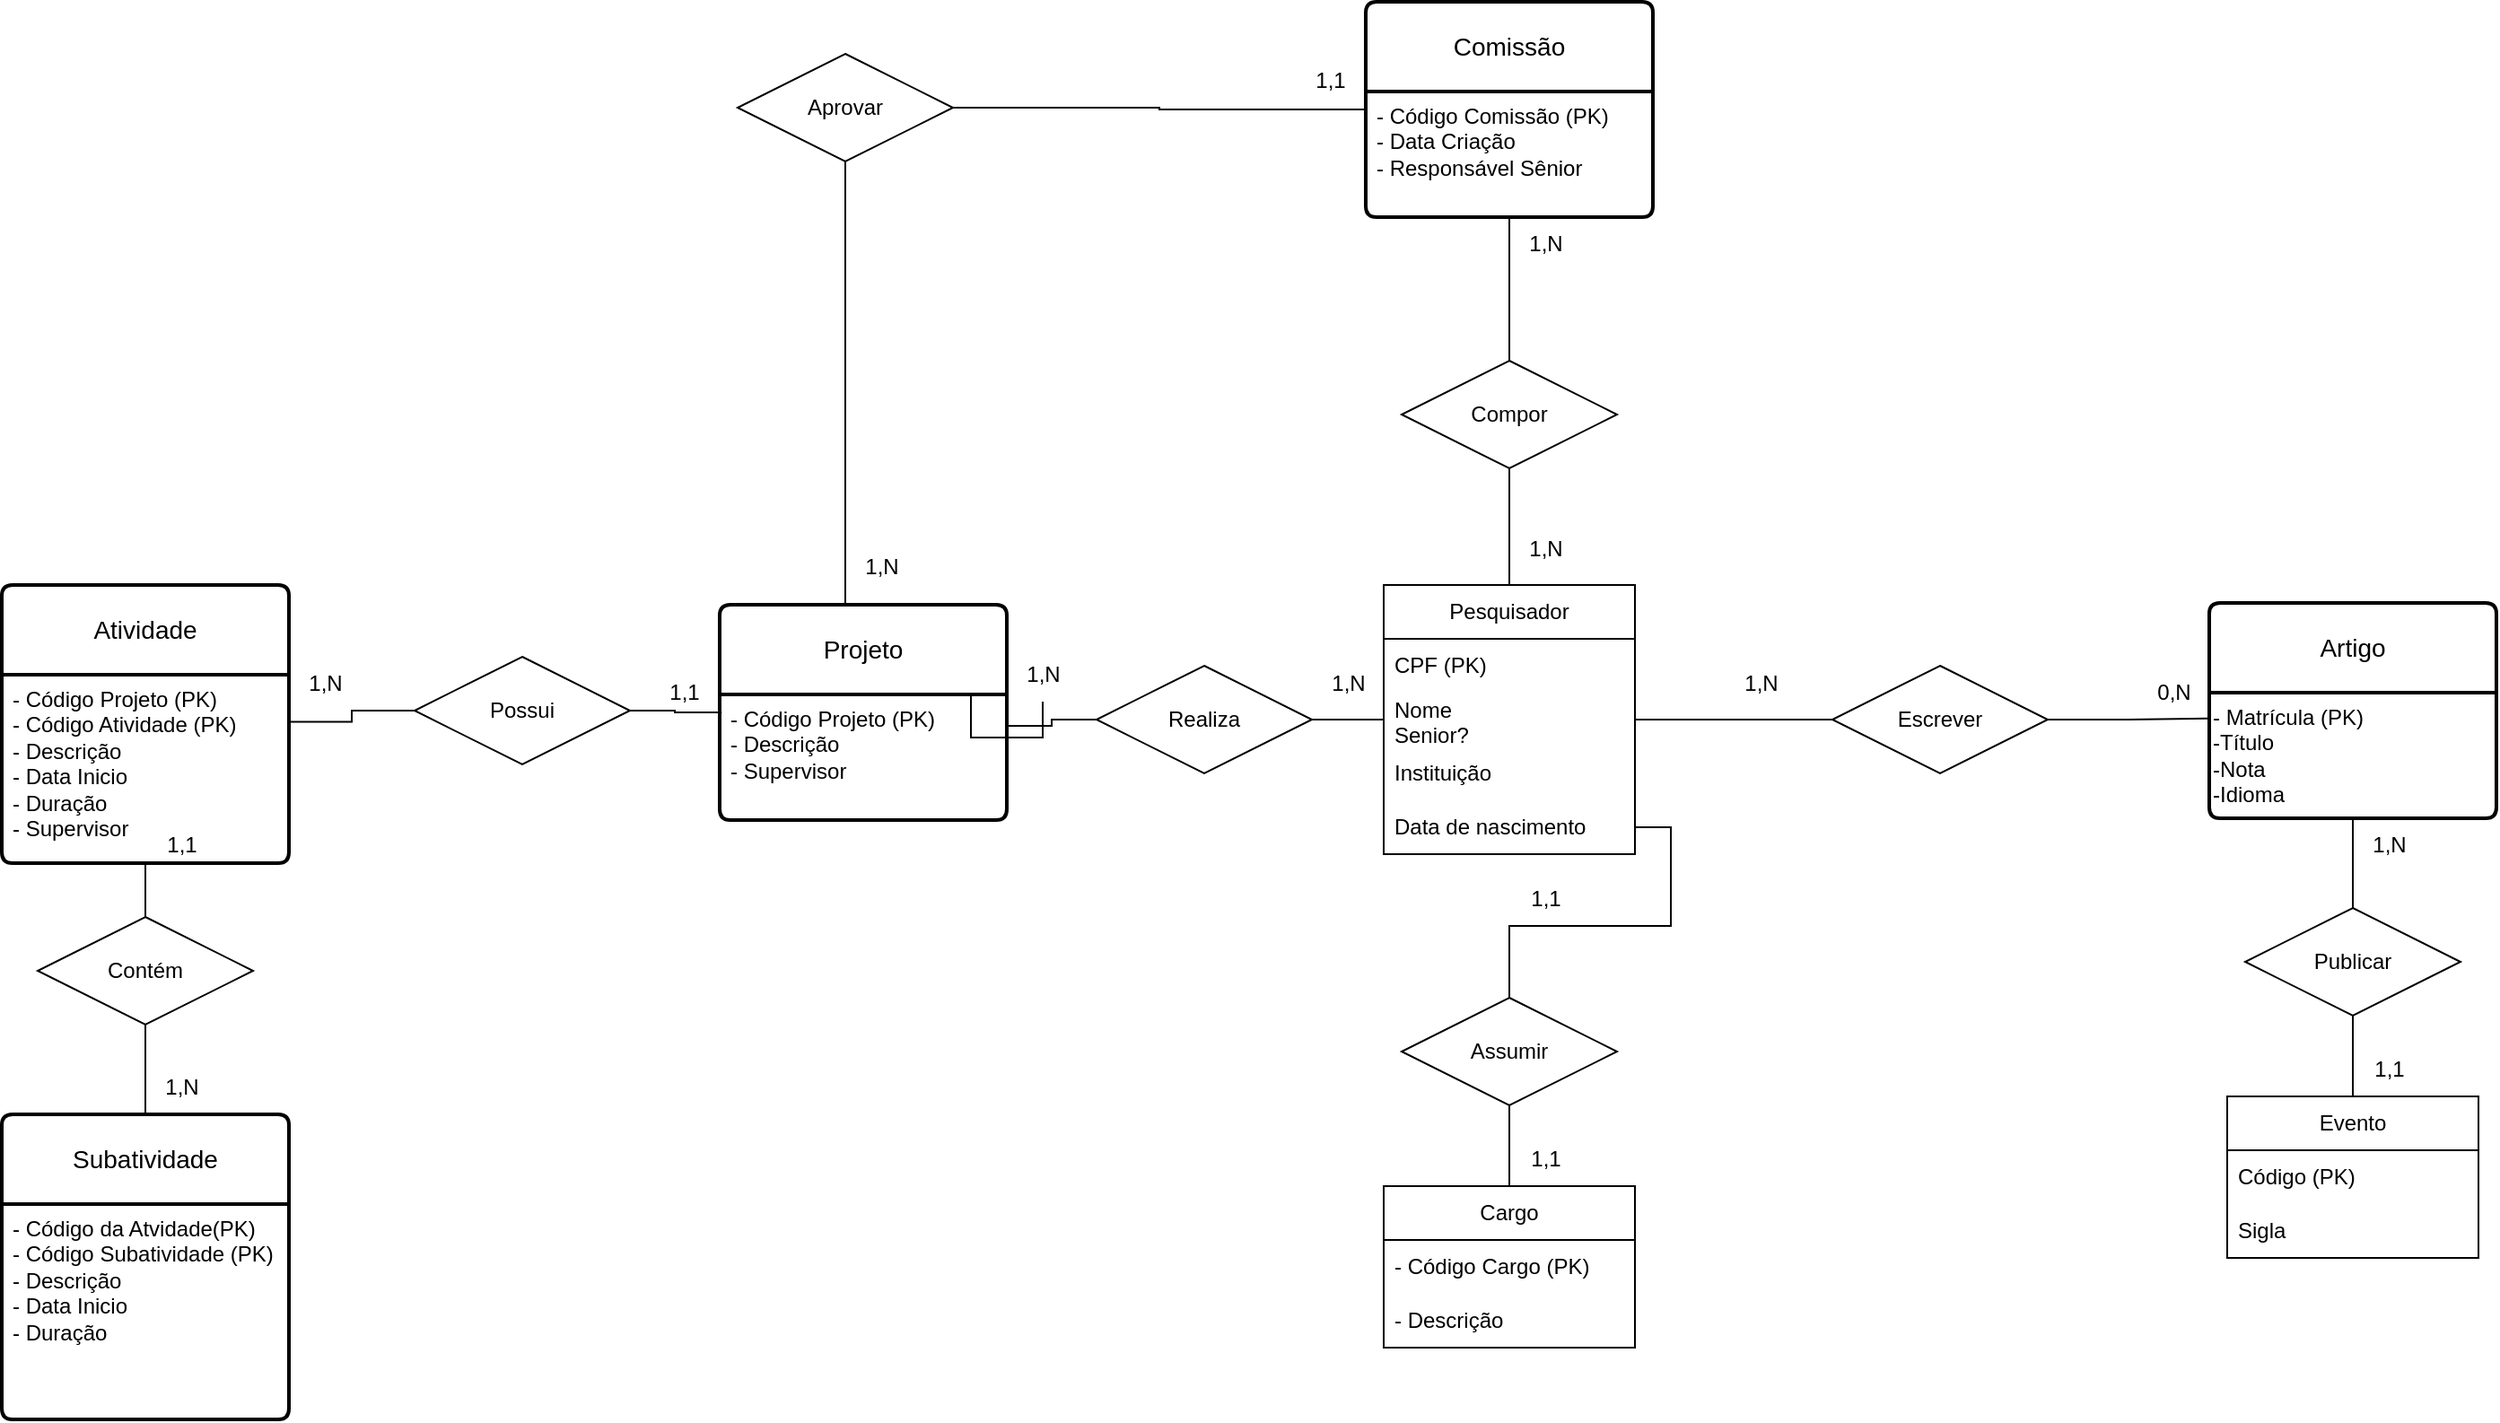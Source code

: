 <mxfile version="24.6.3" type="google" pages="2">
  <diagram id="R2lEEEUBdFMjLlhIrx00" name="Page-1">
    <mxGraphModel dx="2835" dy="1903" grid="1" gridSize="10" guides="1" tooltips="1" connect="1" arrows="1" fold="1" page="1" pageScale="1" pageWidth="850" pageHeight="1100" math="0" shadow="0" extFonts="Permanent Marker^https://fonts.googleapis.com/css?family=Permanent+Marker">
      <root>
        <mxCell id="0" />
        <mxCell id="1" parent="0" />
        <mxCell id="Smx8bIJCaOYHprBlWgsa-5" style="edgeStyle=none;rounded=0;orthogonalLoop=1;jettySize=auto;html=1;exitX=0.5;exitY=1;exitDx=0;exitDy=0;endArrow=none;endFill=0;" parent="1" source="sopRcR-KDbMupNtGTnjP-26" edge="1">
          <mxGeometry relative="1" as="geometry">
            <mxPoint x="150.0" y="335" as="targetPoint" />
          </mxGeometry>
        </mxCell>
        <mxCell id="sopRcR-KDbMupNtGTnjP-26" value="Aprovar" style="shape=rhombus;perimeter=rhombusPerimeter;whiteSpace=wrap;html=1;align=center;" parent="1" vertex="1">
          <mxGeometry x="90" y="-11" width="120" height="60" as="geometry" />
        </mxCell>
        <mxCell id="sopRcR-KDbMupNtGTnjP-32" value="1,1" style="text;html=1;align=center;verticalAlign=middle;resizable=0;points=[];autosize=1;strokeColor=none;fillColor=none;" parent="1" vertex="1">
          <mxGeometry x="400" y="-11" width="40" height="30" as="geometry" />
        </mxCell>
        <mxCell id="mYLIAVt1_VowKoSVpf7--23" style="edgeStyle=orthogonalEdgeStyle;rounded=0;orthogonalLoop=1;jettySize=auto;html=1;exitX=0.5;exitY=1;exitDx=0;exitDy=0;entryX=0.5;entryY=0;entryDx=0;entryDy=0;endArrow=none;endFill=0;" parent="1" source="sopRcR-KDbMupNtGTnjP-28" target="mYLIAVt1_VowKoSVpf7--19" edge="1">
          <mxGeometry relative="1" as="geometry" />
        </mxCell>
        <mxCell id="sopRcR-KDbMupNtGTnjP-28" value="Compor" style="shape=rhombus;perimeter=rhombusPerimeter;whiteSpace=wrap;html=1;align=center;" parent="1" vertex="1">
          <mxGeometry x="460" y="160" width="120" height="60" as="geometry" />
        </mxCell>
        <mxCell id="sopRcR-KDbMupNtGTnjP-35" value="1,N&lt;span style=&quot;color: rgba(0, 0, 0, 0); font-family: monospace; font-size: 0px; text-align: start;&quot;&gt;%3CmxGraphModel%3E%3Croot%3E%3CmxCell%20id%3D%220%22%2F%3E%3CmxCell%20id%3D%221%22%20parent%3D%220%22%2F%3E%3CmxCell%20id%3D%222%22%20value%3D%22Cargo%22%20style%3D%22whiteSpace%3Dwrap%3Bhtml%3D1%3Balign%3Dcenter%3B%22%20vertex%3D%221%22%20parent%3D%221%22%3E%3CmxGeometry%20x%3D%2240%22%20y%3D%22370%22%20width%3D%22100%22%20height%3D%2240%22%20as%3D%22geometry%22%2F%3E%3C%2FmxCell%3E%3C%2Froot%3E%3C%2FmxGraphModel%3E&lt;/span&gt;" style="text;html=1;align=center;verticalAlign=middle;resizable=0;points=[];autosize=1;strokeColor=none;fillColor=none;" parent="1" vertex="1">
          <mxGeometry x="520" y="80" width="40" height="30" as="geometry" />
        </mxCell>
        <mxCell id="sopRcR-KDbMupNtGTnjP-36" value="1,N" style="text;html=1;align=center;verticalAlign=middle;resizable=0;points=[];autosize=1;strokeColor=none;fillColor=none;" parent="1" vertex="1">
          <mxGeometry x="520" y="250" width="40" height="30" as="geometry" />
        </mxCell>
        <mxCell id="sopRcR-KDbMupNtGTnjP-40" value="1,1" style="text;html=1;align=center;verticalAlign=middle;resizable=0;points=[];autosize=1;strokeColor=none;fillColor=none;" parent="1" vertex="1">
          <mxGeometry x="40" y="330" width="40" height="30" as="geometry" />
        </mxCell>
        <mxCell id="sopRcR-KDbMupNtGTnjP-41" value="1,N" style="text;html=1;align=center;verticalAlign=middle;resizable=0;points=[];autosize=1;strokeColor=none;fillColor=none;" parent="1" vertex="1">
          <mxGeometry x="150" y="260" width="40" height="30" as="geometry" />
        </mxCell>
        <mxCell id="V5zumWaYjX5LMZ9myILu-4" value="" style="edgeStyle=orthogonalEdgeStyle;rounded=0;orthogonalLoop=1;jettySize=auto;html=1;" edge="1" parent="1" source="sopRcR-KDbMupNtGTnjP-42" target="Smx8bIJCaOYHprBlWgsa-37">
          <mxGeometry relative="1" as="geometry" />
        </mxCell>
        <mxCell id="sopRcR-KDbMupNtGTnjP-42" value="1,N" style="text;html=1;align=center;verticalAlign=middle;resizable=0;points=[];autosize=1;strokeColor=none;fillColor=none;" parent="1" vertex="1">
          <mxGeometry x="240" y="320" width="40" height="30" as="geometry" />
        </mxCell>
        <mxCell id="sopRcR-KDbMupNtGTnjP-43" value="1,N" style="text;html=1;align=center;verticalAlign=middle;resizable=0;points=[];autosize=1;strokeColor=none;fillColor=none;" parent="1" vertex="1">
          <mxGeometry x="410" y="325" width="40" height="30" as="geometry" />
        </mxCell>
        <mxCell id="mYLIAVt1_VowKoSVpf7--15" style="edgeStyle=orthogonalEdgeStyle;rounded=0;orthogonalLoop=1;jettySize=auto;html=1;exitX=0.5;exitY=1;exitDx=0;exitDy=0;entryX=0.5;entryY=0;entryDx=0;entryDy=0;endArrow=none;endFill=0;" parent="1" source="sopRcR-KDbMupNtGTnjP-44" target="mYLIAVt1_VowKoSVpf7--11" edge="1">
          <mxGeometry relative="1" as="geometry" />
        </mxCell>
        <mxCell id="mYLIAVt1_VowKoSVpf7--30" style="edgeStyle=orthogonalEdgeStyle;rounded=0;orthogonalLoop=1;jettySize=auto;html=1;endArrow=none;endFill=0;" parent="1" source="sopRcR-KDbMupNtGTnjP-44" target="mYLIAVt1_VowKoSVpf7--24" edge="1">
          <mxGeometry relative="1" as="geometry" />
        </mxCell>
        <mxCell id="sopRcR-KDbMupNtGTnjP-44" value="Assumir" style="shape=rhombus;perimeter=rhombusPerimeter;whiteSpace=wrap;html=1;align=center;" parent="1" vertex="1">
          <mxGeometry x="460" y="515" width="120" height="60" as="geometry" />
        </mxCell>
        <mxCell id="sopRcR-KDbMupNtGTnjP-46" value="1,1" style="text;html=1;align=center;verticalAlign=middle;resizable=0;points=[];autosize=1;strokeColor=none;fillColor=none;" parent="1" vertex="1">
          <mxGeometry x="520" y="590" width="40" height="30" as="geometry" />
        </mxCell>
        <mxCell id="sopRcR-KDbMupNtGTnjP-47" value="1,1" style="text;html=1;align=center;verticalAlign=middle;resizable=0;points=[];autosize=1;strokeColor=none;fillColor=none;" parent="1" vertex="1">
          <mxGeometry x="520" y="445" width="40" height="30" as="geometry" />
        </mxCell>
        <mxCell id="sopRcR-KDbMupNtGTnjP-48" value="Escrever" style="shape=rhombus;perimeter=rhombusPerimeter;whiteSpace=wrap;html=1;align=center;" parent="1" vertex="1">
          <mxGeometry x="700" y="330" width="120" height="60" as="geometry" />
        </mxCell>
        <mxCell id="sopRcR-KDbMupNtGTnjP-53" value="1,N" style="text;html=1;align=center;verticalAlign=middle;resizable=0;points=[];autosize=1;strokeColor=none;fillColor=none;" parent="1" vertex="1">
          <mxGeometry x="640" y="325" width="40" height="30" as="geometry" />
        </mxCell>
        <mxCell id="sopRcR-KDbMupNtGTnjP-54" value="0,N" style="text;html=1;align=center;verticalAlign=middle;resizable=0;points=[];autosize=1;strokeColor=none;fillColor=none;" parent="1" vertex="1">
          <mxGeometry x="870" y="330" width="40" height="30" as="geometry" />
        </mxCell>
        <mxCell id="mYLIAVt1_VowKoSVpf7--36" style="edgeStyle=orthogonalEdgeStyle;rounded=0;orthogonalLoop=1;jettySize=auto;html=1;exitX=0.5;exitY=1;exitDx=0;exitDy=0;entryX=0.5;entryY=0;entryDx=0;entryDy=0;endArrow=none;endFill=0;" parent="1" source="sopRcR-KDbMupNtGTnjP-55" target="mYLIAVt1_VowKoSVpf7--32" edge="1">
          <mxGeometry relative="1" as="geometry" />
        </mxCell>
        <mxCell id="sopRcR-KDbMupNtGTnjP-55" value="Publicar" style="shape=rhombus;perimeter=rhombusPerimeter;whiteSpace=wrap;html=1;align=center;" parent="1" vertex="1">
          <mxGeometry x="930" y="465" width="120" height="60" as="geometry" />
        </mxCell>
        <mxCell id="sopRcR-KDbMupNtGTnjP-58" value="1,N" style="text;html=1;align=center;verticalAlign=middle;resizable=0;points=[];autosize=1;strokeColor=none;fillColor=none;" parent="1" vertex="1">
          <mxGeometry x="990" y="415" width="40" height="30" as="geometry" />
        </mxCell>
        <mxCell id="sopRcR-KDbMupNtGTnjP-59" value="1,1" style="text;html=1;align=center;verticalAlign=middle;resizable=0;points=[];autosize=1;strokeColor=none;fillColor=none;" parent="1" vertex="1">
          <mxGeometry x="990" y="540" width="40" height="30" as="geometry" />
        </mxCell>
        <mxCell id="Smx8bIJCaOYHprBlWgsa-1" style="edgeStyle=none;rounded=0;orthogonalLoop=1;jettySize=auto;html=1;exitX=1;exitY=0;exitDx=0;exitDy=0;" parent="1" source="sopRcR-KDbMupNtGTnjP-34" target="sopRcR-KDbMupNtGTnjP-34" edge="1">
          <mxGeometry relative="1" as="geometry" />
        </mxCell>
        <mxCell id="mYLIAVt1_VowKoSVpf7--1" style="edgeStyle=orthogonalEdgeStyle;rounded=0;orthogonalLoop=1;jettySize=auto;html=1;exitX=0;exitY=0.5;exitDx=0;exitDy=0;entryX=1;entryY=0.25;entryDx=0;entryDy=0;endArrow=none;endFill=0;" parent="1" source="sopRcR-KDbMupNtGTnjP-34" target="Smx8bIJCaOYHprBlWgsa-39" edge="1">
          <mxGeometry relative="1" as="geometry" />
        </mxCell>
        <mxCell id="sopRcR-KDbMupNtGTnjP-34" value="Possui" style="shape=rhombus;perimeter=rhombusPerimeter;whiteSpace=wrap;html=1;align=center;" parent="1" vertex="1">
          <mxGeometry x="-90" y="325" width="120" height="60" as="geometry" />
        </mxCell>
        <mxCell id="sopRcR-KDbMupNtGTnjP-31" value="1,N" style="text;html=1;align=center;verticalAlign=middle;resizable=0;points=[];autosize=1;strokeColor=none;fillColor=none;" parent="1" vertex="1">
          <mxGeometry x="-160" y="325" width="40" height="30" as="geometry" />
        </mxCell>
        <mxCell id="mYLIAVt1_VowKoSVpf7--2" style="edgeStyle=orthogonalEdgeStyle;rounded=0;orthogonalLoop=1;jettySize=auto;html=1;entryX=0.5;entryY=1;entryDx=0;entryDy=0;endArrow=none;endFill=0;" parent="1" source="Smx8bIJCaOYHprBlWgsa-14" target="Smx8bIJCaOYHprBlWgsa-39" edge="1">
          <mxGeometry relative="1" as="geometry" />
        </mxCell>
        <mxCell id="mYLIAVt1_VowKoSVpf7--3" style="edgeStyle=orthogonalEdgeStyle;rounded=0;orthogonalLoop=1;jettySize=auto;html=1;exitX=0.5;exitY=1;exitDx=0;exitDy=0;endArrow=none;endFill=0;" parent="1" source="Smx8bIJCaOYHprBlWgsa-14" target="Smx8bIJCaOYHprBlWgsa-41" edge="1">
          <mxGeometry relative="1" as="geometry" />
        </mxCell>
        <mxCell id="Smx8bIJCaOYHprBlWgsa-14" value="Contém" style="shape=rhombus;perimeter=rhombusPerimeter;whiteSpace=wrap;html=1;align=center;" parent="1" vertex="1">
          <mxGeometry x="-300" y="470" width="120" height="60" as="geometry" />
        </mxCell>
        <mxCell id="Smx8bIJCaOYHprBlWgsa-17" value="1,1" style="text;html=1;align=center;verticalAlign=middle;resizable=0;points=[];autosize=1;strokeColor=none;fillColor=none;" parent="1" vertex="1">
          <mxGeometry x="-240" y="415" width="40" height="30" as="geometry" />
        </mxCell>
        <mxCell id="Smx8bIJCaOYHprBlWgsa-18" value="1,N" style="text;html=1;align=center;verticalAlign=middle;resizable=0;points=[];autosize=1;strokeColor=none;fillColor=none;" parent="1" vertex="1">
          <mxGeometry x="-240" y="550" width="40" height="30" as="geometry" />
        </mxCell>
        <mxCell id="Smx8bIJCaOYHprBlWgsa-82" style="edgeStyle=orthogonalEdgeStyle;rounded=0;orthogonalLoop=1;jettySize=auto;html=1;entryX=1;entryY=0.5;entryDx=0;entryDy=0;endArrow=none;endFill=0;" parent="1" source="Smx8bIJCaOYHprBlWgsa-32" target="sopRcR-KDbMupNtGTnjP-26" edge="1">
          <mxGeometry relative="1" as="geometry" />
        </mxCell>
        <mxCell id="Smx8bIJCaOYHprBlWgsa-32" value="Comissão" style="swimlane;childLayout=stackLayout;horizontal=1;startSize=50;horizontalStack=0;rounded=1;fontSize=14;fontStyle=0;strokeWidth=2;resizeParent=0;resizeLast=1;shadow=0;dashed=0;align=center;arcSize=4;whiteSpace=wrap;html=1;" parent="1" vertex="1">
          <mxGeometry x="440" y="-40" width="160" height="120" as="geometry" />
        </mxCell>
        <mxCell id="Smx8bIJCaOYHprBlWgsa-33" value="- Código Comissão (PK)&lt;div&gt;- Data Criação&lt;/div&gt;&lt;div&gt;- Responsável Sênior&lt;/div&gt;" style="align=left;strokeColor=none;fillColor=none;spacingLeft=4;fontSize=12;verticalAlign=top;resizable=0;rotatable=0;part=1;html=1;" parent="Smx8bIJCaOYHprBlWgsa-32" vertex="1">
          <mxGeometry y="50" width="160" height="70" as="geometry" />
        </mxCell>
        <mxCell id="Smx8bIJCaOYHprBlWgsa-35" style="edgeStyle=none;rounded=0;orthogonalLoop=1;jettySize=auto;html=1;exitX=0.5;exitY=1;exitDx=0;exitDy=0;entryX=0.5;entryY=0;entryDx=0;entryDy=0;endArrow=none;endFill=0;" parent="1" source="Smx8bIJCaOYHprBlWgsa-33" target="sopRcR-KDbMupNtGTnjP-28" edge="1">
          <mxGeometry relative="1" as="geometry" />
        </mxCell>
        <mxCell id="Smx8bIJCaOYHprBlWgsa-36" value="Projeto" style="swimlane;childLayout=stackLayout;horizontal=1;startSize=50;horizontalStack=0;rounded=1;fontSize=14;fontStyle=0;strokeWidth=2;resizeParent=0;resizeLast=1;shadow=0;dashed=0;align=center;arcSize=4;whiteSpace=wrap;html=1;" parent="1" vertex="1">
          <mxGeometry x="80" y="296" width="160" height="120" as="geometry" />
        </mxCell>
        <mxCell id="Smx8bIJCaOYHprBlWgsa-37" value="&lt;div&gt;&lt;font style=&quot;vertical-align: inherit;&quot;&gt;&lt;font style=&quot;vertical-align: inherit;&quot;&gt;&lt;font style=&quot;vertical-align: inherit;&quot;&gt;&lt;font style=&quot;vertical-align: inherit;&quot;&gt;&lt;font style=&quot;vertical-align: inherit;&quot;&gt;&lt;font style=&quot;vertical-align: inherit;&quot;&gt;- Código Projeto (PK)&lt;/font&gt;&lt;/font&gt;&lt;/font&gt;&lt;/font&gt;&lt;/font&gt;&lt;/font&gt;&lt;/div&gt;&lt;div&gt;&lt;font style=&quot;vertical-align: inherit;&quot;&gt;&lt;font style=&quot;vertical-align: inherit;&quot;&gt;&lt;font style=&quot;vertical-align: inherit;&quot;&gt;&lt;font style=&quot;vertical-align: inherit;&quot;&gt;&lt;font style=&quot;vertical-align: inherit;&quot;&gt;&lt;font style=&quot;vertical-align: inherit;&quot;&gt;&lt;font style=&quot;vertical-align: inherit;&quot;&gt;&lt;font style=&quot;vertical-align: inherit;&quot;&gt;- Descrição&amp;nbsp;&lt;/font&gt;&lt;/font&gt;&lt;br&gt;&lt;/font&gt;&lt;/font&gt;&lt;/font&gt;&lt;/font&gt;&lt;/font&gt;&lt;/font&gt;&lt;/div&gt;&lt;div&gt;&lt;font style=&quot;vertical-align: inherit;&quot;&gt;&lt;font style=&quot;vertical-align: inherit;&quot;&gt;&lt;font style=&quot;vertical-align: inherit;&quot;&gt;&lt;font style=&quot;vertical-align: inherit;&quot;&gt;&lt;font style=&quot;vertical-align: inherit;&quot;&gt;&lt;font style=&quot;vertical-align: inherit;&quot;&gt;&lt;font style=&quot;vertical-align: inherit;&quot;&gt;&lt;font style=&quot;vertical-align: inherit;&quot;&gt;- Supervisor&lt;/font&gt;&lt;/font&gt;&lt;/font&gt;&lt;/font&gt;&lt;/font&gt;&lt;/font&gt;&lt;/font&gt;&lt;/font&gt;&lt;/div&gt;" style="align=left;strokeColor=none;fillColor=none;spacingLeft=4;fontSize=12;verticalAlign=top;resizable=0;rotatable=0;part=1;html=1;" parent="Smx8bIJCaOYHprBlWgsa-36" vertex="1">
          <mxGeometry y="50" width="160" height="70" as="geometry" />
        </mxCell>
        <mxCell id="Smx8bIJCaOYHprBlWgsa-38" value="Atividade" style="swimlane;childLayout=stackLayout;horizontal=1;startSize=50;horizontalStack=0;rounded=1;fontSize=14;fontStyle=0;strokeWidth=2;resizeParent=0;resizeLast=1;shadow=0;dashed=0;align=center;arcSize=4;whiteSpace=wrap;html=1;" parent="1" vertex="1">
          <mxGeometry x="-320" y="285" width="160" height="155" as="geometry" />
        </mxCell>
        <mxCell id="Smx8bIJCaOYHprBlWgsa-39" value="&lt;div&gt;- Código Projeto (PK)&lt;/div&gt;&lt;div&gt;&lt;span style=&quot;background-color: initial;&quot;&gt;- Código Atividade (PK)&lt;/span&gt;&lt;/div&gt;&lt;div&gt;&lt;div&gt;- Descrição&amp;nbsp;&lt;/div&gt;&lt;div&gt;- Data Inicio&lt;/div&gt;&lt;div&gt;- Duração&lt;/div&gt;&lt;div&gt;- Supervisor&lt;/div&gt;&lt;div&gt;&lt;br&gt;&lt;/div&gt;&lt;div&gt;&lt;br&gt;&lt;/div&gt;&lt;/div&gt;" style="align=left;strokeColor=none;fillColor=none;spacingLeft=4;fontSize=12;verticalAlign=top;resizable=0;rotatable=0;part=1;html=1;" parent="Smx8bIJCaOYHprBlWgsa-38" vertex="1">
          <mxGeometry y="50" width="160" height="105" as="geometry" />
        </mxCell>
        <mxCell id="Smx8bIJCaOYHprBlWgsa-41" value="Subatividade" style="swimlane;childLayout=stackLayout;horizontal=1;startSize=50;horizontalStack=0;rounded=1;fontSize=14;fontStyle=0;strokeWidth=2;resizeParent=0;resizeLast=1;shadow=0;dashed=0;align=center;arcSize=4;whiteSpace=wrap;html=1;" parent="1" vertex="1">
          <mxGeometry x="-320" y="580" width="160" height="170" as="geometry" />
        </mxCell>
        <mxCell id="Smx8bIJCaOYHprBlWgsa-42" value="&lt;div&gt;- Código da Atvidade(PK)&lt;/div&gt;- Código Subatividade (PK)&lt;div&gt;- Descrição&lt;/div&gt;&lt;div&gt;- Data Inicio&amp;nbsp;&lt;/div&gt;&lt;div&gt;- Duração&lt;/div&gt;" style="align=left;strokeColor=none;fillColor=none;spacingLeft=4;fontSize=12;verticalAlign=top;resizable=0;rotatable=0;part=1;html=1;" parent="Smx8bIJCaOYHprBlWgsa-41" vertex="1">
          <mxGeometry y="50" width="160" height="120" as="geometry" />
        </mxCell>
        <mxCell id="Smx8bIJCaOYHprBlWgsa-43" style="edgeStyle=none;rounded=0;orthogonalLoop=1;jettySize=auto;html=1;exitX=1;exitY=0.25;exitDx=0;exitDy=0;" parent="1" source="Smx8bIJCaOYHprBlWgsa-41" target="Smx8bIJCaOYHprBlWgsa-41" edge="1">
          <mxGeometry relative="1" as="geometry" />
        </mxCell>
        <mxCell id="Smx8bIJCaOYHprBlWgsa-44" value="Artigo" style="swimlane;childLayout=stackLayout;horizontal=1;startSize=50;horizontalStack=0;rounded=1;fontSize=14;fontStyle=0;strokeWidth=2;resizeParent=0;resizeLast=1;shadow=0;dashed=0;align=center;arcSize=4;whiteSpace=wrap;html=1;" parent="1" vertex="1">
          <mxGeometry x="910" y="295" width="160" height="120" as="geometry" />
        </mxCell>
        <mxCell id="mYLIAVt1_VowKoSVpf7--4" value="- Matrícula (PK)&lt;div&gt;-Título&lt;/div&gt;&lt;div&gt;-Nota&lt;/div&gt;&lt;div&gt;-Idioma&lt;/div&gt;" style="text;html=1;align=left;verticalAlign=middle;resizable=0;points=[];autosize=1;strokeColor=none;fillColor=none;" parent="Smx8bIJCaOYHprBlWgsa-44" vertex="1">
          <mxGeometry y="50" width="160" height="70" as="geometry" />
        </mxCell>
        <mxCell id="mYLIAVt1_VowKoSVpf7--6" style="edgeStyle=orthogonalEdgeStyle;rounded=0;orthogonalLoop=1;jettySize=auto;html=1;entryX=0.5;entryY=0;entryDx=0;entryDy=0;endArrow=none;endFill=0;" parent="1" source="mYLIAVt1_VowKoSVpf7--4" target="sopRcR-KDbMupNtGTnjP-55" edge="1">
          <mxGeometry relative="1" as="geometry" />
        </mxCell>
        <mxCell id="mYLIAVt1_VowKoSVpf7--25" style="edgeStyle=orthogonalEdgeStyle;rounded=0;orthogonalLoop=1;jettySize=auto;html=1;exitX=1;exitY=0.5;exitDx=0;exitDy=0;entryX=0;entryY=0.5;entryDx=0;entryDy=0;endArrow=none;endFill=0;" parent="1" source="sopRcR-KDbMupNtGTnjP-37" target="mYLIAVt1_VowKoSVpf7--21" edge="1">
          <mxGeometry relative="1" as="geometry" />
        </mxCell>
        <mxCell id="mYLIAVt1_VowKoSVpf7--31" style="edgeStyle=orthogonalEdgeStyle;rounded=0;orthogonalLoop=1;jettySize=auto;html=1;exitX=0;exitY=0.5;exitDx=0;exitDy=0;entryX=1;entryY=0.25;entryDx=0;entryDy=0;endArrow=none;endFill=0;" parent="1" source="sopRcR-KDbMupNtGTnjP-37" target="Smx8bIJCaOYHprBlWgsa-37" edge="1">
          <mxGeometry relative="1" as="geometry" />
        </mxCell>
        <mxCell id="sopRcR-KDbMupNtGTnjP-37" value="Realiza" style="shape=rhombus;perimeter=rhombusPerimeter;whiteSpace=wrap;html=1;align=center;" parent="1" vertex="1">
          <mxGeometry x="290" y="330" width="120" height="60" as="geometry" />
        </mxCell>
        <mxCell id="mYLIAVt1_VowKoSVpf7--10" style="edgeStyle=orthogonalEdgeStyle;rounded=0;orthogonalLoop=1;jettySize=auto;html=1;exitX=1;exitY=0.5;exitDx=0;exitDy=0;entryX=0.007;entryY=0.143;entryDx=0;entryDy=0;entryPerimeter=0;endArrow=none;endFill=0;" parent="1" source="sopRcR-KDbMupNtGTnjP-34" target="Smx8bIJCaOYHprBlWgsa-37" edge="1">
          <mxGeometry relative="1" as="geometry" />
        </mxCell>
        <mxCell id="mYLIAVt1_VowKoSVpf7--11" value="Cargo" style="swimlane;fontStyle=0;childLayout=stackLayout;horizontal=1;startSize=30;horizontalStack=0;resizeParent=1;resizeParentMax=0;resizeLast=0;collapsible=1;marginBottom=0;whiteSpace=wrap;html=1;" parent="1" vertex="1">
          <mxGeometry x="450" y="620" width="140" height="90" as="geometry">
            <mxRectangle x="450" y="620" width="70" height="30" as="alternateBounds" />
          </mxGeometry>
        </mxCell>
        <mxCell id="mYLIAVt1_VowKoSVpf7--12" value="- Código Cargo (PK)" style="text;strokeColor=none;fillColor=none;align=left;verticalAlign=middle;spacingLeft=4;spacingRight=4;overflow=hidden;points=[[0,0.5],[1,0.5]];portConstraint=eastwest;rotatable=0;whiteSpace=wrap;html=1;" parent="mYLIAVt1_VowKoSVpf7--11" vertex="1">
          <mxGeometry y="30" width="140" height="30" as="geometry" />
        </mxCell>
        <mxCell id="mYLIAVt1_VowKoSVpf7--13" value="- Descrição" style="text;strokeColor=none;fillColor=none;align=left;verticalAlign=middle;spacingLeft=4;spacingRight=4;overflow=hidden;points=[[0,0.5],[1,0.5]];portConstraint=eastwest;rotatable=0;whiteSpace=wrap;html=1;" parent="mYLIAVt1_VowKoSVpf7--11" vertex="1">
          <mxGeometry y="60" width="140" height="30" as="geometry" />
        </mxCell>
        <mxCell id="mYLIAVt1_VowKoSVpf7--18" style="edgeStyle=orthogonalEdgeStyle;rounded=0;orthogonalLoop=1;jettySize=auto;html=1;exitX=1;exitY=0.5;exitDx=0;exitDy=0;entryX=-0.002;entryY=0.206;entryDx=0;entryDy=0;entryPerimeter=0;endArrow=none;endFill=0;" parent="1" source="sopRcR-KDbMupNtGTnjP-48" target="mYLIAVt1_VowKoSVpf7--4" edge="1">
          <mxGeometry relative="1" as="geometry" />
        </mxCell>
        <mxCell id="mYLIAVt1_VowKoSVpf7--19" value="Pesquisador" style="swimlane;fontStyle=0;childLayout=stackLayout;horizontal=1;startSize=30;horizontalStack=0;resizeParent=1;resizeParentMax=0;resizeLast=0;collapsible=1;marginBottom=0;whiteSpace=wrap;html=1;" parent="1" vertex="1">
          <mxGeometry x="450" y="285" width="140" height="150" as="geometry" />
        </mxCell>
        <mxCell id="mYLIAVt1_VowKoSVpf7--20" value="CPF (PK)" style="text;strokeColor=none;fillColor=none;align=left;verticalAlign=middle;spacingLeft=4;spacingRight=4;overflow=hidden;points=[[0,0.5],[1,0.5]];portConstraint=eastwest;rotatable=0;whiteSpace=wrap;html=1;" parent="mYLIAVt1_VowKoSVpf7--19" vertex="1">
          <mxGeometry y="30" width="140" height="30" as="geometry" />
        </mxCell>
        <mxCell id="mYLIAVt1_VowKoSVpf7--21" value="Nome&lt;div&gt;Senior?&amp;nbsp;&lt;/div&gt;" style="text;strokeColor=none;fillColor=none;align=left;verticalAlign=middle;spacingLeft=4;spacingRight=4;overflow=hidden;points=[[0,0.5],[1,0.5]];portConstraint=eastwest;rotatable=0;whiteSpace=wrap;html=1;" parent="mYLIAVt1_VowKoSVpf7--19" vertex="1">
          <mxGeometry y="60" width="140" height="30" as="geometry" />
        </mxCell>
        <mxCell id="mYLIAVt1_VowKoSVpf7--22" value="Instituição" style="text;strokeColor=none;fillColor=none;align=left;verticalAlign=middle;spacingLeft=4;spacingRight=4;overflow=hidden;points=[[0,0.5],[1,0.5]];portConstraint=eastwest;rotatable=0;whiteSpace=wrap;html=1;" parent="mYLIAVt1_VowKoSVpf7--19" vertex="1">
          <mxGeometry y="90" width="140" height="30" as="geometry" />
        </mxCell>
        <mxCell id="mYLIAVt1_VowKoSVpf7--24" value="Data de nascimento" style="text;strokeColor=none;fillColor=none;align=left;verticalAlign=middle;spacingLeft=4;spacingRight=4;overflow=hidden;points=[[0,0.5],[1,0.5]];portConstraint=eastwest;rotatable=0;whiteSpace=wrap;html=1;" parent="mYLIAVt1_VowKoSVpf7--19" vertex="1">
          <mxGeometry y="120" width="140" height="30" as="geometry" />
        </mxCell>
        <mxCell id="mYLIAVt1_VowKoSVpf7--27" style="edgeStyle=orthogonalEdgeStyle;rounded=0;orthogonalLoop=1;jettySize=auto;html=1;exitX=1;exitY=0.5;exitDx=0;exitDy=0;entryX=0;entryY=0.5;entryDx=0;entryDy=0;endArrow=none;endFill=0;" parent="1" source="mYLIAVt1_VowKoSVpf7--21" target="sopRcR-KDbMupNtGTnjP-48" edge="1">
          <mxGeometry relative="1" as="geometry" />
        </mxCell>
        <mxCell id="mYLIAVt1_VowKoSVpf7--32" value="Evento" style="swimlane;fontStyle=0;childLayout=stackLayout;horizontal=1;startSize=30;horizontalStack=0;resizeParent=1;resizeParentMax=0;resizeLast=0;collapsible=1;marginBottom=0;whiteSpace=wrap;html=1;" parent="1" vertex="1">
          <mxGeometry x="920" y="570" width="140" height="90" as="geometry" />
        </mxCell>
        <mxCell id="mYLIAVt1_VowKoSVpf7--33" value="Código (PK)&amp;nbsp;" style="text;strokeColor=none;fillColor=none;align=left;verticalAlign=middle;spacingLeft=4;spacingRight=4;overflow=hidden;points=[[0,0.5],[1,0.5]];portConstraint=eastwest;rotatable=0;whiteSpace=wrap;html=1;" parent="mYLIAVt1_VowKoSVpf7--32" vertex="1">
          <mxGeometry y="30" width="140" height="30" as="geometry" />
        </mxCell>
        <mxCell id="mYLIAVt1_VowKoSVpf7--34" value="Sigla" style="text;strokeColor=none;fillColor=none;align=left;verticalAlign=middle;spacingLeft=4;spacingRight=4;overflow=hidden;points=[[0,0.5],[1,0.5]];portConstraint=eastwest;rotatable=0;whiteSpace=wrap;html=1;" parent="mYLIAVt1_VowKoSVpf7--32" vertex="1">
          <mxGeometry y="60" width="140" height="30" as="geometry" />
        </mxCell>
      </root>
    </mxGraphModel>
  </diagram>
  <diagram id="Ac4bcS30NotVYvDejq3M" name="Página-2">
    <mxGraphModel dx="1050" dy="522" grid="1" gridSize="10" guides="1" tooltips="1" connect="1" arrows="1" fold="1" page="1" pageScale="1" pageWidth="827" pageHeight="1169" math="0" shadow="0">
      <root>
        <mxCell id="0" />
        <mxCell id="1" parent="0" />
      </root>
    </mxGraphModel>
  </diagram>
</mxfile>
